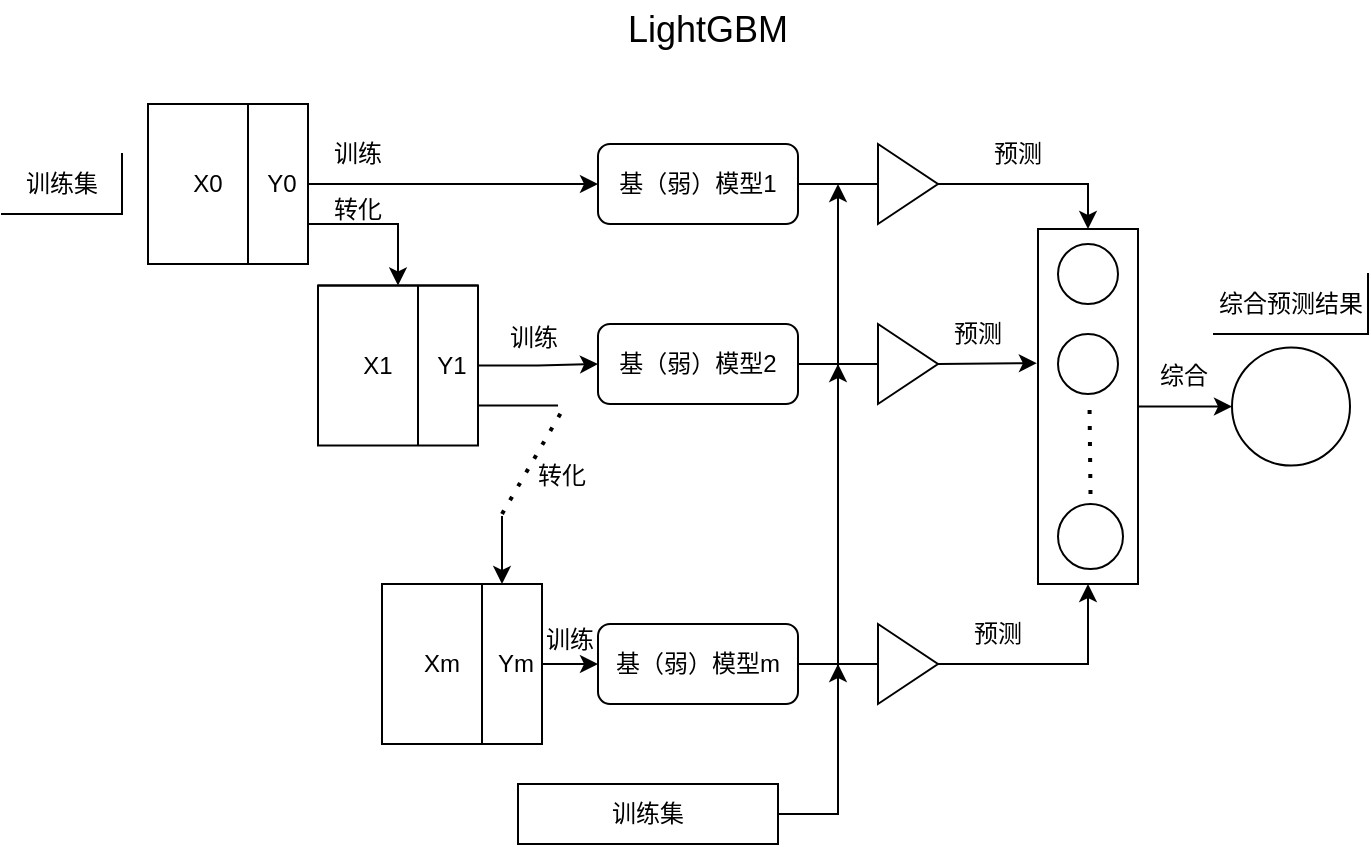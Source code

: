<mxfile version="19.0.0" type="github">
  <diagram id="FLYtov4XENe3YydQVDMe" name="Page-1">
    <mxGraphModel dx="873" dy="469" grid="0" gridSize="10" guides="1" tooltips="1" connect="1" arrows="1" fold="1" page="1" pageScale="1" pageWidth="827" pageHeight="1169" math="0" shadow="0">
      <root>
        <mxCell id="0" />
        <mxCell id="1" parent="0" />
        <mxCell id="KXBicTPUuZDgN754gNWj-74" style="edgeStyle=none;rounded=0;orthogonalLoop=1;jettySize=auto;html=1;exitX=1;exitY=0.75;exitDx=0;exitDy=0;entryX=0.5;entryY=0;entryDx=0;entryDy=0;fontSize=18;endArrow=classic;endFill=1;" edge="1" parent="1" source="KXBicTPUuZDgN754gNWj-6" target="KXBicTPUuZDgN754gNWj-11">
          <mxGeometry relative="1" as="geometry">
            <Array as="points">
              <mxPoint x="274" y="206" />
            </Array>
          </mxGeometry>
        </mxCell>
        <mxCell id="KXBicTPUuZDgN754gNWj-6" value="" style="shape=internalStorage;whiteSpace=wrap;html=1;backgroundOutline=1;dx=50;dy=0;align=center;" vertex="1" parent="1">
          <mxGeometry x="149" y="146" width="80" height="80" as="geometry" />
        </mxCell>
        <mxCell id="KXBicTPUuZDgN754gNWj-7" value="X0" style="text;html=1;strokeColor=none;fillColor=none;align=center;verticalAlign=middle;whiteSpace=wrap;rounded=0;" vertex="1" parent="1">
          <mxGeometry x="149" y="171" width="60" height="30" as="geometry" />
        </mxCell>
        <mxCell id="KXBicTPUuZDgN754gNWj-23" style="edgeStyle=orthogonalEdgeStyle;rounded=0;orthogonalLoop=1;jettySize=auto;html=1;exitX=1;exitY=0.5;exitDx=0;exitDy=0;entryX=0;entryY=0.5;entryDx=0;entryDy=0;" edge="1" parent="1" source="KXBicTPUuZDgN754gNWj-8" target="KXBicTPUuZDgN754gNWj-20">
          <mxGeometry relative="1" as="geometry" />
        </mxCell>
        <mxCell id="KXBicTPUuZDgN754gNWj-8" value="Y0" style="text;html=1;strokeColor=none;fillColor=none;align=center;verticalAlign=middle;whiteSpace=wrap;rounded=0;" vertex="1" parent="1">
          <mxGeometry x="203" y="171" width="26" height="30" as="geometry" />
        </mxCell>
        <mxCell id="KXBicTPUuZDgN754gNWj-26" style="rounded=0;orthogonalLoop=1;jettySize=auto;html=1;exitX=1;exitY=0.75;exitDx=0;exitDy=0;endArrow=none;endFill=0;" edge="1" parent="1" source="KXBicTPUuZDgN754gNWj-11">
          <mxGeometry relative="1" as="geometry">
            <mxPoint x="354" y="296.75" as="targetPoint" />
          </mxGeometry>
        </mxCell>
        <mxCell id="KXBicTPUuZDgN754gNWj-11" value="" style="shape=internalStorage;whiteSpace=wrap;html=1;backgroundOutline=1;dx=50;dy=0;align=center;" vertex="1" parent="1">
          <mxGeometry x="234" y="236.75" width="80" height="80" as="geometry" />
        </mxCell>
        <mxCell id="KXBicTPUuZDgN754gNWj-12" value="X1" style="text;html=1;strokeColor=none;fillColor=none;align=center;verticalAlign=middle;whiteSpace=wrap;rounded=0;" vertex="1" parent="1">
          <mxGeometry x="234" y="261.75" width="60" height="30" as="geometry" />
        </mxCell>
        <mxCell id="KXBicTPUuZDgN754gNWj-24" style="edgeStyle=orthogonalEdgeStyle;rounded=0;orthogonalLoop=1;jettySize=auto;html=1;exitX=1;exitY=0.5;exitDx=0;exitDy=0;entryX=0;entryY=0.5;entryDx=0;entryDy=0;" edge="1" parent="1" source="KXBicTPUuZDgN754gNWj-13" target="KXBicTPUuZDgN754gNWj-21">
          <mxGeometry relative="1" as="geometry" />
        </mxCell>
        <mxCell id="KXBicTPUuZDgN754gNWj-13" value="Y1" style="text;html=1;strokeColor=none;fillColor=none;align=center;verticalAlign=middle;whiteSpace=wrap;rounded=0;" vertex="1" parent="1">
          <mxGeometry x="288" y="261.75" width="26" height="30" as="geometry" />
        </mxCell>
        <mxCell id="KXBicTPUuZDgN754gNWj-14" value="" style="shape=internalStorage;whiteSpace=wrap;html=1;backgroundOutline=1;dx=50;dy=0;align=center;" vertex="1" parent="1">
          <mxGeometry x="266" y="386" width="80" height="80" as="geometry" />
        </mxCell>
        <mxCell id="KXBicTPUuZDgN754gNWj-15" value="Xm" style="text;html=1;strokeColor=none;fillColor=none;align=center;verticalAlign=middle;whiteSpace=wrap;rounded=0;" vertex="1" parent="1">
          <mxGeometry x="266" y="411" width="60" height="30" as="geometry" />
        </mxCell>
        <mxCell id="KXBicTPUuZDgN754gNWj-30" style="edgeStyle=none;rounded=0;orthogonalLoop=1;jettySize=auto;html=1;exitX=1;exitY=0.5;exitDx=0;exitDy=0;entryX=0;entryY=0.5;entryDx=0;entryDy=0;endArrow=classic;endFill=1;" edge="1" parent="1" source="KXBicTPUuZDgN754gNWj-16" target="KXBicTPUuZDgN754gNWj-22">
          <mxGeometry relative="1" as="geometry" />
        </mxCell>
        <mxCell id="KXBicTPUuZDgN754gNWj-16" value="Ym" style="text;html=1;strokeColor=none;fillColor=none;align=center;verticalAlign=middle;whiteSpace=wrap;rounded=0;" vertex="1" parent="1">
          <mxGeometry x="320" y="411" width="26" height="30" as="geometry" />
        </mxCell>
        <mxCell id="KXBicTPUuZDgN754gNWj-17" value="训练集" style="text;html=1;strokeColor=none;fillColor=none;align=center;verticalAlign=middle;whiteSpace=wrap;rounded=0;" vertex="1" parent="1">
          <mxGeometry x="76" y="171" width="60" height="30" as="geometry" />
        </mxCell>
        <mxCell id="KXBicTPUuZDgN754gNWj-18" value="" style="shape=partialRectangle;whiteSpace=wrap;html=1;top=0;left=0;fillColor=none;" vertex="1" parent="1">
          <mxGeometry x="76" y="171" width="60" height="30" as="geometry" />
        </mxCell>
        <mxCell id="KXBicTPUuZDgN754gNWj-34" style="edgeStyle=none;rounded=0;orthogonalLoop=1;jettySize=auto;html=1;exitX=1;exitY=0.5;exitDx=0;exitDy=0;endArrow=none;endFill=0;" edge="1" parent="1" source="KXBicTPUuZDgN754gNWj-20" target="KXBicTPUuZDgN754gNWj-31">
          <mxGeometry relative="1" as="geometry" />
        </mxCell>
        <mxCell id="KXBicTPUuZDgN754gNWj-20" value="基（弱）模型1" style="rounded=1;whiteSpace=wrap;html=1;" vertex="1" parent="1">
          <mxGeometry x="374" y="166" width="100" height="40" as="geometry" />
        </mxCell>
        <mxCell id="KXBicTPUuZDgN754gNWj-35" style="edgeStyle=none;rounded=0;orthogonalLoop=1;jettySize=auto;html=1;exitX=1;exitY=0.5;exitDx=0;exitDy=0;entryX=0;entryY=0.5;entryDx=0;entryDy=0;endArrow=none;endFill=0;" edge="1" parent="1" source="KXBicTPUuZDgN754gNWj-21" target="KXBicTPUuZDgN754gNWj-32">
          <mxGeometry relative="1" as="geometry" />
        </mxCell>
        <mxCell id="KXBicTPUuZDgN754gNWj-21" value="基（弱）模型2" style="rounded=1;whiteSpace=wrap;html=1;" vertex="1" parent="1">
          <mxGeometry x="374" y="256" width="100" height="40" as="geometry" />
        </mxCell>
        <mxCell id="KXBicTPUuZDgN754gNWj-36" style="edgeStyle=none;rounded=0;orthogonalLoop=1;jettySize=auto;html=1;exitX=1;exitY=0.5;exitDx=0;exitDy=0;entryX=0;entryY=0.5;entryDx=0;entryDy=0;endArrow=none;endFill=0;" edge="1" parent="1" source="KXBicTPUuZDgN754gNWj-22" target="KXBicTPUuZDgN754gNWj-33">
          <mxGeometry relative="1" as="geometry" />
        </mxCell>
        <mxCell id="KXBicTPUuZDgN754gNWj-22" value="基（弱）模型m" style="rounded=1;whiteSpace=wrap;html=1;" vertex="1" parent="1">
          <mxGeometry x="374" y="406" width="100" height="40" as="geometry" />
        </mxCell>
        <mxCell id="KXBicTPUuZDgN754gNWj-48" style="edgeStyle=none;rounded=0;orthogonalLoop=1;jettySize=auto;html=1;exitX=1;exitY=0.5;exitDx=0;exitDy=0;entryX=0.5;entryY=0;entryDx=0;entryDy=0;endArrow=classic;endFill=1;" edge="1" parent="1" source="KXBicTPUuZDgN754gNWj-31" target="KXBicTPUuZDgN754gNWj-38">
          <mxGeometry relative="1" as="geometry">
            <Array as="points">
              <mxPoint x="619" y="186" />
            </Array>
          </mxGeometry>
        </mxCell>
        <mxCell id="KXBicTPUuZDgN754gNWj-31" value="" style="triangle;whiteSpace=wrap;html=1;" vertex="1" parent="1">
          <mxGeometry x="514" y="166" width="30" height="40" as="geometry" />
        </mxCell>
        <mxCell id="KXBicTPUuZDgN754gNWj-47" style="edgeStyle=none;rounded=0;orthogonalLoop=1;jettySize=auto;html=1;exitX=1;exitY=0.5;exitDx=0;exitDy=0;entryX=-0.011;entryY=0.378;entryDx=0;entryDy=0;entryPerimeter=0;endArrow=classic;endFill=1;" edge="1" parent="1" source="KXBicTPUuZDgN754gNWj-32" target="KXBicTPUuZDgN754gNWj-38">
          <mxGeometry relative="1" as="geometry" />
        </mxCell>
        <mxCell id="KXBicTPUuZDgN754gNWj-32" value="" style="triangle;whiteSpace=wrap;html=1;" vertex="1" parent="1">
          <mxGeometry x="514" y="256" width="30" height="40" as="geometry" />
        </mxCell>
        <mxCell id="KXBicTPUuZDgN754gNWj-52" style="edgeStyle=none;rounded=0;orthogonalLoop=1;jettySize=auto;html=1;exitX=1;exitY=0.5;exitDx=0;exitDy=0;entryX=0.5;entryY=1;entryDx=0;entryDy=0;endArrow=classic;endFill=1;" edge="1" parent="1" source="KXBicTPUuZDgN754gNWj-33" target="KXBicTPUuZDgN754gNWj-38">
          <mxGeometry relative="1" as="geometry">
            <Array as="points">
              <mxPoint x="619" y="426" />
            </Array>
          </mxGeometry>
        </mxCell>
        <mxCell id="KXBicTPUuZDgN754gNWj-33" value="" style="triangle;whiteSpace=wrap;html=1;" vertex="1" parent="1">
          <mxGeometry x="514" y="406" width="30" height="40" as="geometry" />
        </mxCell>
        <mxCell id="KXBicTPUuZDgN754gNWj-50" style="edgeStyle=none;rounded=0;orthogonalLoop=1;jettySize=auto;html=1;exitX=1;exitY=0.5;exitDx=0;exitDy=0;entryX=0;entryY=0.5;entryDx=0;entryDy=0;endArrow=classic;endFill=1;" edge="1" parent="1" source="KXBicTPUuZDgN754gNWj-38" target="KXBicTPUuZDgN754gNWj-49">
          <mxGeometry relative="1" as="geometry" />
        </mxCell>
        <mxCell id="KXBicTPUuZDgN754gNWj-38" value="" style="rounded=0;whiteSpace=wrap;html=1;" vertex="1" parent="1">
          <mxGeometry x="594" y="208.5" width="50" height="177.5" as="geometry" />
        </mxCell>
        <mxCell id="KXBicTPUuZDgN754gNWj-39" value="" style="ellipse;whiteSpace=wrap;html=1;aspect=fixed;" vertex="1" parent="1">
          <mxGeometry x="604" y="216" width="30" height="30" as="geometry" />
        </mxCell>
        <mxCell id="KXBicTPUuZDgN754gNWj-40" value="" style="ellipse;whiteSpace=wrap;html=1;aspect=fixed;" vertex="1" parent="1">
          <mxGeometry x="604" y="261" width="30" height="30" as="geometry" />
        </mxCell>
        <mxCell id="KXBicTPUuZDgN754gNWj-41" value="" style="ellipse;whiteSpace=wrap;html=1;aspect=fixed;" vertex="1" parent="1">
          <mxGeometry x="604" y="346" width="32.5" height="32.5" as="geometry" />
        </mxCell>
        <mxCell id="KXBicTPUuZDgN754gNWj-44" value="" style="endArrow=none;dashed=1;html=1;dashPattern=1 3;strokeWidth=2;rounded=0;" edge="1" parent="1">
          <mxGeometry width="50" height="50" relative="1" as="geometry">
            <mxPoint x="620.25" y="341" as="sourcePoint" />
            <mxPoint x="619.75" y="296" as="targetPoint" />
          </mxGeometry>
        </mxCell>
        <mxCell id="KXBicTPUuZDgN754gNWj-49" value="" style="ellipse;whiteSpace=wrap;html=1;aspect=fixed;" vertex="1" parent="1">
          <mxGeometry x="691" y="267.75" width="59" height="59" as="geometry" />
        </mxCell>
        <mxCell id="KXBicTPUuZDgN754gNWj-56" style="edgeStyle=none;rounded=0;orthogonalLoop=1;jettySize=auto;html=1;exitX=1;exitY=0.5;exitDx=0;exitDy=0;endArrow=classic;endFill=1;" edge="1" parent="1" source="KXBicTPUuZDgN754gNWj-53">
          <mxGeometry relative="1" as="geometry">
            <mxPoint x="494" y="426" as="targetPoint" />
            <Array as="points">
              <mxPoint x="494" y="501" />
            </Array>
          </mxGeometry>
        </mxCell>
        <mxCell id="KXBicTPUuZDgN754gNWj-57" style="edgeStyle=none;rounded=0;orthogonalLoop=1;jettySize=auto;html=1;exitX=1;exitY=0.5;exitDx=0;exitDy=0;endArrow=classic;endFill=1;" edge="1" parent="1" source="KXBicTPUuZDgN754gNWj-53">
          <mxGeometry relative="1" as="geometry">
            <mxPoint x="494" y="276" as="targetPoint" />
            <Array as="points">
              <mxPoint x="494" y="501" />
            </Array>
          </mxGeometry>
        </mxCell>
        <mxCell id="KXBicTPUuZDgN754gNWj-58" style="edgeStyle=none;rounded=0;orthogonalLoop=1;jettySize=auto;html=1;exitX=1;exitY=0.5;exitDx=0;exitDy=0;endArrow=classic;endFill=1;" edge="1" parent="1" source="KXBicTPUuZDgN754gNWj-53">
          <mxGeometry relative="1" as="geometry">
            <mxPoint x="494" y="186" as="targetPoint" />
            <Array as="points">
              <mxPoint x="494" y="501" />
            </Array>
          </mxGeometry>
        </mxCell>
        <mxCell id="KXBicTPUuZDgN754gNWj-53" value="训练集" style="rounded=0;whiteSpace=wrap;html=1;" vertex="1" parent="1">
          <mxGeometry x="334" y="486" width="130" height="30" as="geometry" />
        </mxCell>
        <mxCell id="KXBicTPUuZDgN754gNWj-60" value="训练" style="text;html=1;strokeColor=none;fillColor=none;align=center;verticalAlign=middle;whiteSpace=wrap;rounded=0;" vertex="1" parent="1">
          <mxGeometry x="224" y="156" width="60" height="30" as="geometry" />
        </mxCell>
        <mxCell id="KXBicTPUuZDgN754gNWj-61" value="训练" style="text;html=1;strokeColor=none;fillColor=none;align=center;verticalAlign=middle;whiteSpace=wrap;rounded=0;" vertex="1" parent="1">
          <mxGeometry x="312" y="248" width="60" height="30" as="geometry" />
        </mxCell>
        <mxCell id="KXBicTPUuZDgN754gNWj-62" value="训练" style="text;html=1;strokeColor=none;fillColor=none;align=center;verticalAlign=middle;whiteSpace=wrap;rounded=0;" vertex="1" parent="1">
          <mxGeometry x="330" y="399" width="60" height="30" as="geometry" />
        </mxCell>
        <mxCell id="KXBicTPUuZDgN754gNWj-63" value="转化" style="text;html=1;strokeColor=none;fillColor=none;align=center;verticalAlign=middle;whiteSpace=wrap;rounded=0;" vertex="1" parent="1">
          <mxGeometry x="224" y="184" width="60" height="30" as="geometry" />
        </mxCell>
        <mxCell id="KXBicTPUuZDgN754gNWj-64" value="转化" style="text;html=1;strokeColor=none;fillColor=none;align=center;verticalAlign=middle;whiteSpace=wrap;rounded=0;" vertex="1" parent="1">
          <mxGeometry x="326" y="316.75" width="60" height="30" as="geometry" />
        </mxCell>
        <mxCell id="KXBicTPUuZDgN754gNWj-65" value="预测" style="text;html=1;strokeColor=none;fillColor=none;align=center;verticalAlign=middle;whiteSpace=wrap;rounded=0;" vertex="1" parent="1">
          <mxGeometry x="554" y="156" width="60" height="30" as="geometry" />
        </mxCell>
        <mxCell id="KXBicTPUuZDgN754gNWj-66" value="预测" style="text;html=1;strokeColor=none;fillColor=none;align=center;verticalAlign=middle;whiteSpace=wrap;rounded=0;" vertex="1" parent="1">
          <mxGeometry x="534" y="246" width="60" height="30" as="geometry" />
        </mxCell>
        <mxCell id="KXBicTPUuZDgN754gNWj-67" value="预测" style="text;html=1;strokeColor=none;fillColor=none;align=center;verticalAlign=middle;whiteSpace=wrap;rounded=0;" vertex="1" parent="1">
          <mxGeometry x="544" y="396" width="60" height="30" as="geometry" />
        </mxCell>
        <mxCell id="KXBicTPUuZDgN754gNWj-68" value="综合" style="text;html=1;strokeColor=none;fillColor=none;align=center;verticalAlign=middle;whiteSpace=wrap;rounded=0;" vertex="1" parent="1">
          <mxGeometry x="636.5" y="266.75" width="60" height="30" as="geometry" />
        </mxCell>
        <mxCell id="KXBicTPUuZDgN754gNWj-71" value="综合预测结果" style="shape=partialRectangle;whiteSpace=wrap;html=1;top=0;left=0;fillColor=none;" vertex="1" parent="1">
          <mxGeometry x="682" y="231" width="77" height="30" as="geometry" />
        </mxCell>
        <mxCell id="KXBicTPUuZDgN754gNWj-72" value="LightGBM" style="text;html=1;strokeColor=none;fillColor=none;align=center;verticalAlign=middle;whiteSpace=wrap;rounded=0;fontSize=18;" vertex="1" parent="1">
          <mxGeometry x="350" y="94" width="158" height="30" as="geometry" />
        </mxCell>
        <mxCell id="KXBicTPUuZDgN754gNWj-75" value="" style="endArrow=none;dashed=1;html=1;dashPattern=1 3;strokeWidth=2;rounded=0;fontSize=18;" edge="1" parent="1">
          <mxGeometry width="50" height="50" relative="1" as="geometry">
            <mxPoint x="326" y="351" as="sourcePoint" />
            <mxPoint x="358" y="296" as="targetPoint" />
          </mxGeometry>
        </mxCell>
        <mxCell id="KXBicTPUuZDgN754gNWj-76" value="" style="endArrow=classic;html=1;rounded=0;fontSize=18;entryX=0.75;entryY=0;entryDx=0;entryDy=0;" edge="1" parent="1" target="KXBicTPUuZDgN754gNWj-14">
          <mxGeometry width="50" height="50" relative="1" as="geometry">
            <mxPoint x="326" y="352" as="sourcePoint" />
            <mxPoint x="402" y="293" as="targetPoint" />
          </mxGeometry>
        </mxCell>
      </root>
    </mxGraphModel>
  </diagram>
</mxfile>
